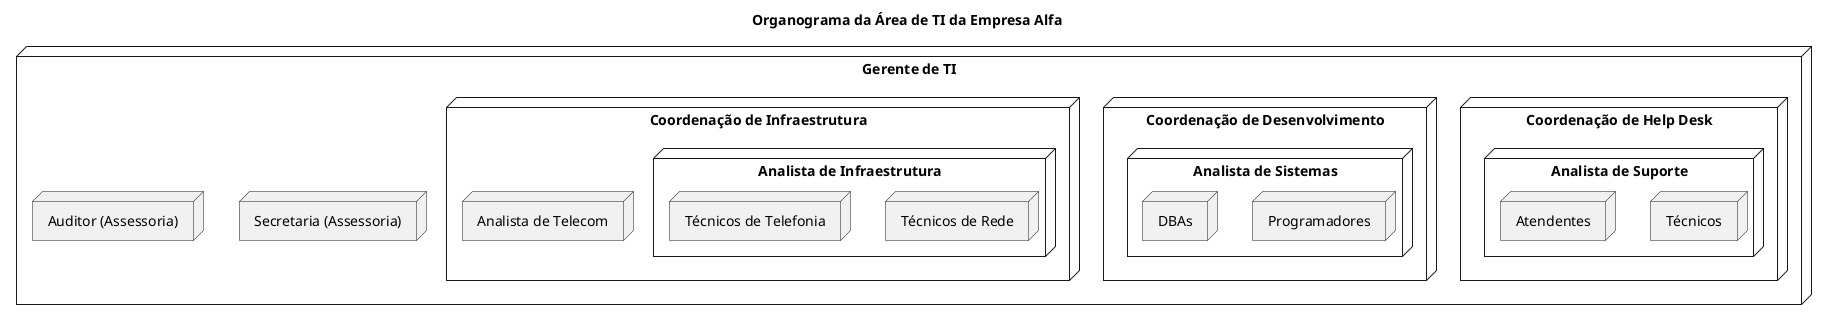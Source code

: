 @startuml
title Organograma da Área de TI da Empresa Alfa

node "Gerente de TI" {
  node "Secretaria (Assessoria)"
  node "Auditor (Assessoria)"
  node "Coordenação de Help Desk" {
    node "Analista de Suporte" {
      node "Técnicos"
      node "Atendentes"
    }
  }
  node "Coordenação de Desenvolvimento" {
    node "Analista de Sistemas" {
      node "Programadores"
      node "DBAs"
    }
  }
  node "Coordenação de Infraestrutura" {
    node "Analista de Infraestrutura" {
      node "Técnicos de Rede"
      node "Técnicos de Telefonia"
    }
    node "Analista de Telecom"
  }
}
@enduml
